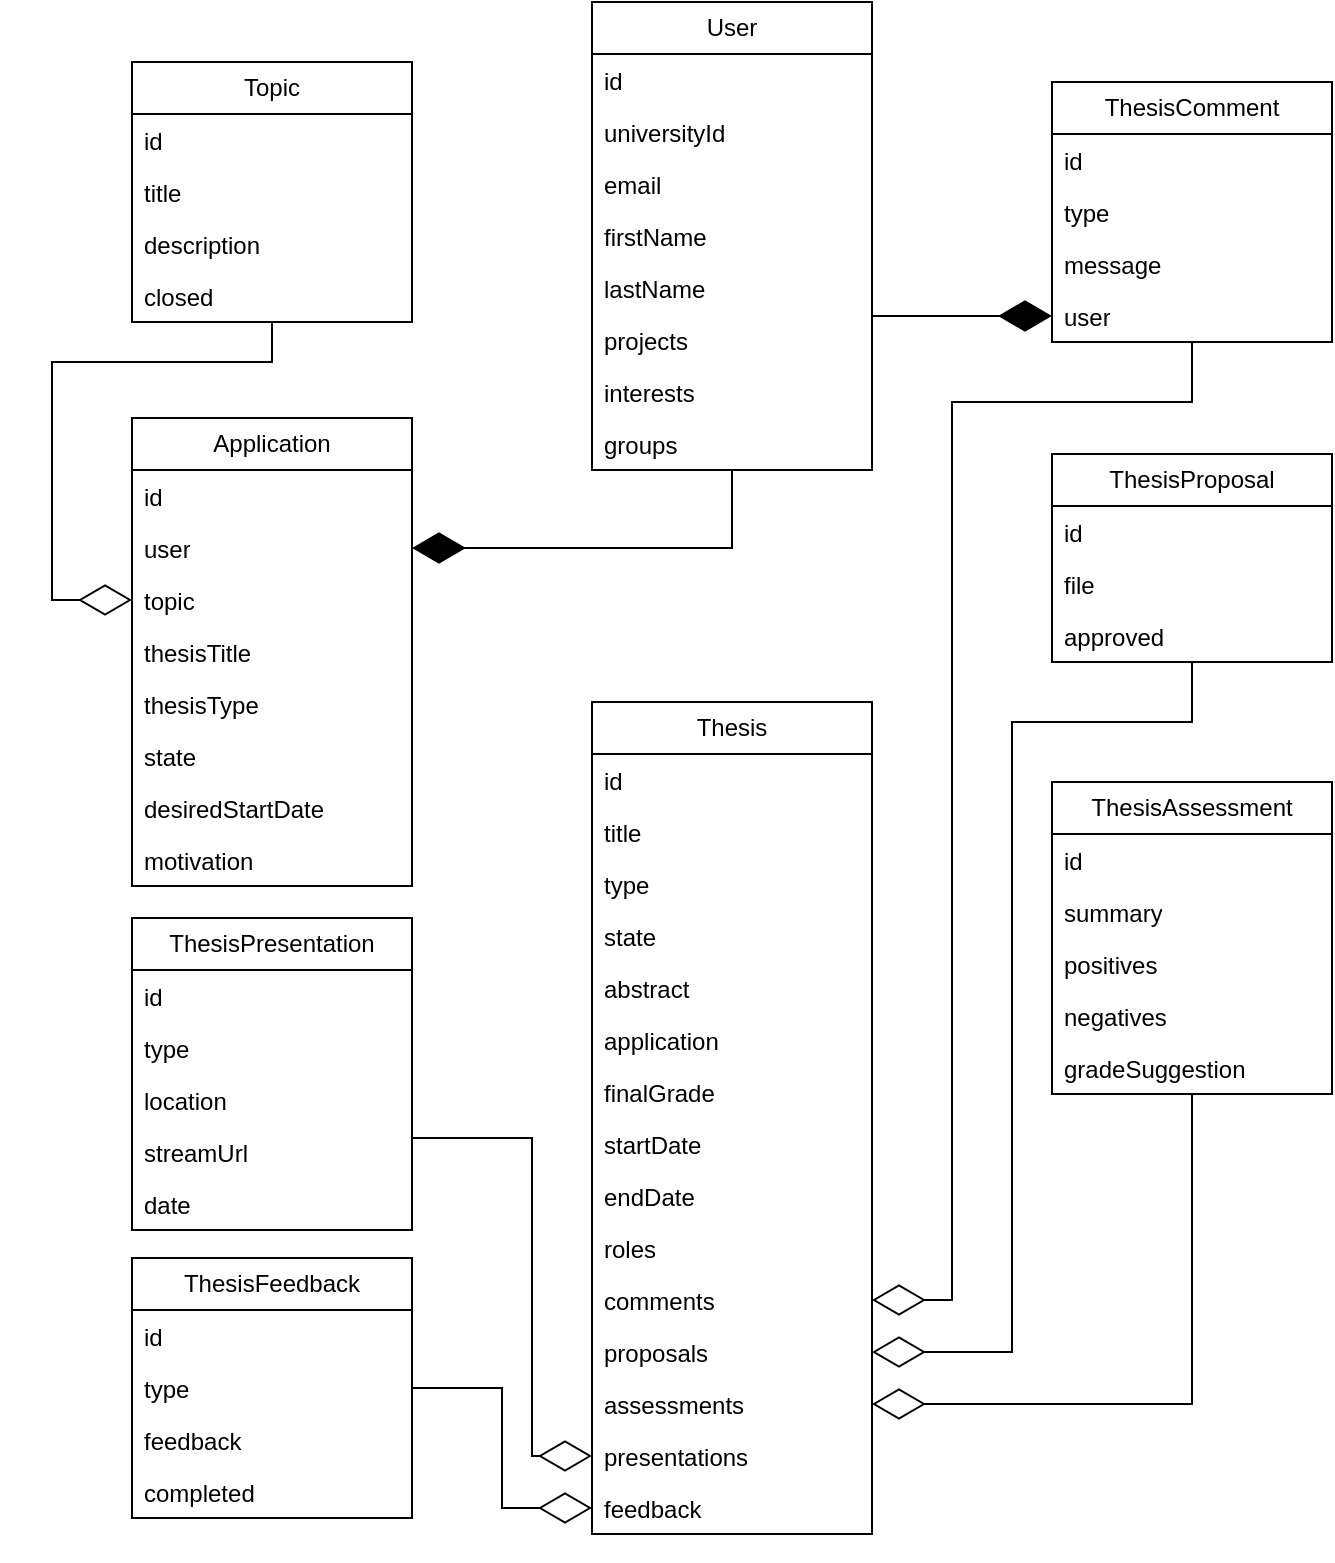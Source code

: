 <mxfile version="24.7.17">
  <diagram name="Page-1" id="Ormo84W_c2IyfqfIDuit">
    <mxGraphModel dx="1521" dy="1871" grid="1" gridSize="10" guides="1" tooltips="1" connect="1" arrows="1" fold="1" page="1" pageScale="1" pageWidth="827" pageHeight="1169" math="0" shadow="0">
      <root>
        <mxCell id="0" />
        <mxCell id="1" parent="0" />
        <mxCell id="oH70vvtLdWhHZ5SHcvYB-1" value="Application" style="swimlane;fontStyle=0;childLayout=stackLayout;horizontal=1;startSize=26;fillColor=none;horizontalStack=0;resizeParent=1;resizeParentMax=0;resizeLast=0;collapsible=1;marginBottom=0;whiteSpace=wrap;html=1;" vertex="1" parent="1">
          <mxGeometry x="130" y="-312" width="140" height="234" as="geometry" />
        </mxCell>
        <mxCell id="oH70vvtLdWhHZ5SHcvYB-2" value="id" style="text;strokeColor=none;fillColor=none;align=left;verticalAlign=top;spacingLeft=4;spacingRight=4;overflow=hidden;rotatable=0;points=[[0,0.5],[1,0.5]];portConstraint=eastwest;whiteSpace=wrap;html=1;" vertex="1" parent="oH70vvtLdWhHZ5SHcvYB-1">
          <mxGeometry y="26" width="140" height="26" as="geometry" />
        </mxCell>
        <mxCell id="oH70vvtLdWhHZ5SHcvYB-3" value="user" style="text;strokeColor=none;fillColor=none;align=left;verticalAlign=top;spacingLeft=4;spacingRight=4;overflow=hidden;rotatable=0;points=[[0,0.5],[1,0.5]];portConstraint=eastwest;whiteSpace=wrap;html=1;" vertex="1" parent="oH70vvtLdWhHZ5SHcvYB-1">
          <mxGeometry y="52" width="140" height="26" as="geometry" />
        </mxCell>
        <mxCell id="oH70vvtLdWhHZ5SHcvYB-4" value="topic" style="text;strokeColor=none;fillColor=none;align=left;verticalAlign=top;spacingLeft=4;spacingRight=4;overflow=hidden;rotatable=0;points=[[0,0.5],[1,0.5]];portConstraint=eastwest;whiteSpace=wrap;html=1;" vertex="1" parent="oH70vvtLdWhHZ5SHcvYB-1">
          <mxGeometry y="78" width="140" height="26" as="geometry" />
        </mxCell>
        <mxCell id="oH70vvtLdWhHZ5SHcvYB-37" value="thesisTitle" style="text;strokeColor=none;fillColor=none;align=left;verticalAlign=top;spacingLeft=4;spacingRight=4;overflow=hidden;rotatable=0;points=[[0,0.5],[1,0.5]];portConstraint=eastwest;whiteSpace=wrap;html=1;" vertex="1" parent="oH70vvtLdWhHZ5SHcvYB-1">
          <mxGeometry y="104" width="140" height="26" as="geometry" />
        </mxCell>
        <mxCell id="oH70vvtLdWhHZ5SHcvYB-39" value="thesisType" style="text;strokeColor=none;fillColor=none;align=left;verticalAlign=top;spacingLeft=4;spacingRight=4;overflow=hidden;rotatable=0;points=[[0,0.5],[1,0.5]];portConstraint=eastwest;whiteSpace=wrap;html=1;" vertex="1" parent="oH70vvtLdWhHZ5SHcvYB-1">
          <mxGeometry y="130" width="140" height="26" as="geometry" />
        </mxCell>
        <mxCell id="oH70vvtLdWhHZ5SHcvYB-38" value="state" style="text;strokeColor=none;fillColor=none;align=left;verticalAlign=top;spacingLeft=4;spacingRight=4;overflow=hidden;rotatable=0;points=[[0,0.5],[1,0.5]];portConstraint=eastwest;whiteSpace=wrap;html=1;" vertex="1" parent="oH70vvtLdWhHZ5SHcvYB-1">
          <mxGeometry y="156" width="140" height="26" as="geometry" />
        </mxCell>
        <mxCell id="oH70vvtLdWhHZ5SHcvYB-40" value="desiredStartDate" style="text;strokeColor=none;fillColor=none;align=left;verticalAlign=top;spacingLeft=4;spacingRight=4;overflow=hidden;rotatable=0;points=[[0,0.5],[1,0.5]];portConstraint=eastwest;whiteSpace=wrap;html=1;" vertex="1" parent="oH70vvtLdWhHZ5SHcvYB-1">
          <mxGeometry y="182" width="140" height="26" as="geometry" />
        </mxCell>
        <mxCell id="oH70vvtLdWhHZ5SHcvYB-44" value="motivation" style="text;strokeColor=none;fillColor=none;align=left;verticalAlign=top;spacingLeft=4;spacingRight=4;overflow=hidden;rotatable=0;points=[[0,0.5],[1,0.5]];portConstraint=eastwest;whiteSpace=wrap;html=1;" vertex="1" parent="oH70vvtLdWhHZ5SHcvYB-1">
          <mxGeometry y="208" width="140" height="26" as="geometry" />
        </mxCell>
        <mxCell id="oH70vvtLdWhHZ5SHcvYB-5" value="Thesis" style="swimlane;fontStyle=0;childLayout=stackLayout;horizontal=1;startSize=26;fillColor=none;horizontalStack=0;resizeParent=1;resizeParentMax=0;resizeLast=0;collapsible=1;marginBottom=0;whiteSpace=wrap;html=1;" vertex="1" parent="1">
          <mxGeometry x="360" y="-170" width="140" height="416" as="geometry" />
        </mxCell>
        <mxCell id="oH70vvtLdWhHZ5SHcvYB-6" value="id" style="text;strokeColor=none;fillColor=none;align=left;verticalAlign=top;spacingLeft=4;spacingRight=4;overflow=hidden;rotatable=0;points=[[0,0.5],[1,0.5]];portConstraint=eastwest;whiteSpace=wrap;html=1;" vertex="1" parent="oH70vvtLdWhHZ5SHcvYB-5">
          <mxGeometry y="26" width="140" height="26" as="geometry" />
        </mxCell>
        <mxCell id="oH70vvtLdWhHZ5SHcvYB-7" value="title" style="text;strokeColor=none;fillColor=none;align=left;verticalAlign=top;spacingLeft=4;spacingRight=4;overflow=hidden;rotatable=0;points=[[0,0.5],[1,0.5]];portConstraint=eastwest;whiteSpace=wrap;html=1;" vertex="1" parent="oH70vvtLdWhHZ5SHcvYB-5">
          <mxGeometry y="52" width="140" height="26" as="geometry" />
        </mxCell>
        <mxCell id="oH70vvtLdWhHZ5SHcvYB-8" value="type" style="text;strokeColor=none;fillColor=none;align=left;verticalAlign=top;spacingLeft=4;spacingRight=4;overflow=hidden;rotatable=0;points=[[0,0.5],[1,0.5]];portConstraint=eastwest;whiteSpace=wrap;html=1;" vertex="1" parent="oH70vvtLdWhHZ5SHcvYB-5">
          <mxGeometry y="78" width="140" height="26" as="geometry" />
        </mxCell>
        <mxCell id="oH70vvtLdWhHZ5SHcvYB-41" value="state" style="text;strokeColor=none;fillColor=none;align=left;verticalAlign=top;spacingLeft=4;spacingRight=4;overflow=hidden;rotatable=0;points=[[0,0.5],[1,0.5]];portConstraint=eastwest;whiteSpace=wrap;html=1;" vertex="1" parent="oH70vvtLdWhHZ5SHcvYB-5">
          <mxGeometry y="104" width="140" height="26" as="geometry" />
        </mxCell>
        <mxCell id="oH70vvtLdWhHZ5SHcvYB-42" value="abstract" style="text;strokeColor=none;fillColor=none;align=left;verticalAlign=top;spacingLeft=4;spacingRight=4;overflow=hidden;rotatable=0;points=[[0,0.5],[1,0.5]];portConstraint=eastwest;whiteSpace=wrap;html=1;" vertex="1" parent="oH70vvtLdWhHZ5SHcvYB-5">
          <mxGeometry y="130" width="140" height="26" as="geometry" />
        </mxCell>
        <mxCell id="oH70vvtLdWhHZ5SHcvYB-43" value="application" style="text;strokeColor=none;fillColor=none;align=left;verticalAlign=top;spacingLeft=4;spacingRight=4;overflow=hidden;rotatable=0;points=[[0,0.5],[1,0.5]];portConstraint=eastwest;whiteSpace=wrap;html=1;" vertex="1" parent="oH70vvtLdWhHZ5SHcvYB-5">
          <mxGeometry y="156" width="140" height="26" as="geometry" />
        </mxCell>
        <mxCell id="oH70vvtLdWhHZ5SHcvYB-45" value="finalGrade" style="text;strokeColor=none;fillColor=none;align=left;verticalAlign=top;spacingLeft=4;spacingRight=4;overflow=hidden;rotatable=0;points=[[0,0.5],[1,0.5]];portConstraint=eastwest;whiteSpace=wrap;html=1;" vertex="1" parent="oH70vvtLdWhHZ5SHcvYB-5">
          <mxGeometry y="182" width="140" height="26" as="geometry" />
        </mxCell>
        <mxCell id="oH70vvtLdWhHZ5SHcvYB-46" value="startDate" style="text;strokeColor=none;fillColor=none;align=left;verticalAlign=top;spacingLeft=4;spacingRight=4;overflow=hidden;rotatable=0;points=[[0,0.5],[1,0.5]];portConstraint=eastwest;whiteSpace=wrap;html=1;" vertex="1" parent="oH70vvtLdWhHZ5SHcvYB-5">
          <mxGeometry y="208" width="140" height="26" as="geometry" />
        </mxCell>
        <mxCell id="oH70vvtLdWhHZ5SHcvYB-47" value="endDate" style="text;strokeColor=none;fillColor=none;align=left;verticalAlign=top;spacingLeft=4;spacingRight=4;overflow=hidden;rotatable=0;points=[[0,0.5],[1,0.5]];portConstraint=eastwest;whiteSpace=wrap;html=1;" vertex="1" parent="oH70vvtLdWhHZ5SHcvYB-5">
          <mxGeometry y="234" width="140" height="26" as="geometry" />
        </mxCell>
        <mxCell id="oH70vvtLdWhHZ5SHcvYB-48" value="roles" style="text;strokeColor=none;fillColor=none;align=left;verticalAlign=top;spacingLeft=4;spacingRight=4;overflow=hidden;rotatable=0;points=[[0,0.5],[1,0.5]];portConstraint=eastwest;whiteSpace=wrap;html=1;" vertex="1" parent="oH70vvtLdWhHZ5SHcvYB-5">
          <mxGeometry y="260" width="140" height="26" as="geometry" />
        </mxCell>
        <mxCell id="oH70vvtLdWhHZ5SHcvYB-68" value="comments" style="text;strokeColor=none;fillColor=none;align=left;verticalAlign=top;spacingLeft=4;spacingRight=4;overflow=hidden;rotatable=0;points=[[0,0.5],[1,0.5]];portConstraint=eastwest;whiteSpace=wrap;html=1;" vertex="1" parent="oH70vvtLdWhHZ5SHcvYB-5">
          <mxGeometry y="286" width="140" height="26" as="geometry" />
        </mxCell>
        <mxCell id="oH70vvtLdWhHZ5SHcvYB-49" value="proposals" style="text;strokeColor=none;fillColor=none;align=left;verticalAlign=top;spacingLeft=4;spacingRight=4;overflow=hidden;rotatable=0;points=[[0,0.5],[1,0.5]];portConstraint=eastwest;whiteSpace=wrap;html=1;" vertex="1" parent="oH70vvtLdWhHZ5SHcvYB-5">
          <mxGeometry y="312" width="140" height="26" as="geometry" />
        </mxCell>
        <mxCell id="oH70vvtLdWhHZ5SHcvYB-50" value="assessments" style="text;strokeColor=none;fillColor=none;align=left;verticalAlign=top;spacingLeft=4;spacingRight=4;overflow=hidden;rotatable=0;points=[[0,0.5],[1,0.5]];portConstraint=eastwest;whiteSpace=wrap;html=1;" vertex="1" parent="oH70vvtLdWhHZ5SHcvYB-5">
          <mxGeometry y="338" width="140" height="26" as="geometry" />
        </mxCell>
        <mxCell id="oH70vvtLdWhHZ5SHcvYB-51" value="presentations" style="text;strokeColor=none;fillColor=none;align=left;verticalAlign=top;spacingLeft=4;spacingRight=4;overflow=hidden;rotatable=0;points=[[0,0.5],[1,0.5]];portConstraint=eastwest;whiteSpace=wrap;html=1;" vertex="1" parent="oH70vvtLdWhHZ5SHcvYB-5">
          <mxGeometry y="364" width="140" height="26" as="geometry" />
        </mxCell>
        <mxCell id="oH70vvtLdWhHZ5SHcvYB-52" value="feedback" style="text;strokeColor=none;fillColor=none;align=left;verticalAlign=top;spacingLeft=4;spacingRight=4;overflow=hidden;rotatable=0;points=[[0,0.5],[1,0.5]];portConstraint=eastwest;whiteSpace=wrap;html=1;" vertex="1" parent="oH70vvtLdWhHZ5SHcvYB-5">
          <mxGeometry y="390" width="140" height="26" as="geometry" />
        </mxCell>
        <mxCell id="oH70vvtLdWhHZ5SHcvYB-9" value="ThesisAssessment" style="swimlane;fontStyle=0;childLayout=stackLayout;horizontal=1;startSize=26;fillColor=none;horizontalStack=0;resizeParent=1;resizeParentMax=0;resizeLast=0;collapsible=1;marginBottom=0;whiteSpace=wrap;html=1;" vertex="1" parent="1">
          <mxGeometry x="590" y="-130" width="140" height="156" as="geometry" />
        </mxCell>
        <mxCell id="oH70vvtLdWhHZ5SHcvYB-10" value="id" style="text;strokeColor=none;fillColor=none;align=left;verticalAlign=top;spacingLeft=4;spacingRight=4;overflow=hidden;rotatable=0;points=[[0,0.5],[1,0.5]];portConstraint=eastwest;whiteSpace=wrap;html=1;" vertex="1" parent="oH70vvtLdWhHZ5SHcvYB-9">
          <mxGeometry y="26" width="140" height="26" as="geometry" />
        </mxCell>
        <mxCell id="oH70vvtLdWhHZ5SHcvYB-11" value="summary" style="text;strokeColor=none;fillColor=none;align=left;verticalAlign=top;spacingLeft=4;spacingRight=4;overflow=hidden;rotatable=0;points=[[0,0.5],[1,0.5]];portConstraint=eastwest;whiteSpace=wrap;html=1;" vertex="1" parent="oH70vvtLdWhHZ5SHcvYB-9">
          <mxGeometry y="52" width="140" height="26" as="geometry" />
        </mxCell>
        <mxCell id="oH70vvtLdWhHZ5SHcvYB-12" value="positives" style="text;strokeColor=none;fillColor=none;align=left;verticalAlign=top;spacingLeft=4;spacingRight=4;overflow=hidden;rotatable=0;points=[[0,0.5],[1,0.5]];portConstraint=eastwest;whiteSpace=wrap;html=1;" vertex="1" parent="oH70vvtLdWhHZ5SHcvYB-9">
          <mxGeometry y="78" width="140" height="26" as="geometry" />
        </mxCell>
        <mxCell id="oH70vvtLdWhHZ5SHcvYB-56" value="negatives" style="text;strokeColor=none;fillColor=none;align=left;verticalAlign=top;spacingLeft=4;spacingRight=4;overflow=hidden;rotatable=0;points=[[0,0.5],[1,0.5]];portConstraint=eastwest;whiteSpace=wrap;html=1;" vertex="1" parent="oH70vvtLdWhHZ5SHcvYB-9">
          <mxGeometry y="104" width="140" height="26" as="geometry" />
        </mxCell>
        <mxCell id="oH70vvtLdWhHZ5SHcvYB-57" value="gradeSuggestion" style="text;strokeColor=none;fillColor=none;align=left;verticalAlign=top;spacingLeft=4;spacingRight=4;overflow=hidden;rotatable=0;points=[[0,0.5],[1,0.5]];portConstraint=eastwest;whiteSpace=wrap;html=1;" vertex="1" parent="oH70vvtLdWhHZ5SHcvYB-9">
          <mxGeometry y="130" width="140" height="26" as="geometry" />
        </mxCell>
        <mxCell id="oH70vvtLdWhHZ5SHcvYB-13" value="ThesisComment" style="swimlane;fontStyle=0;childLayout=stackLayout;horizontal=1;startSize=26;fillColor=none;horizontalStack=0;resizeParent=1;resizeParentMax=0;resizeLast=0;collapsible=1;marginBottom=0;whiteSpace=wrap;html=1;" vertex="1" parent="1">
          <mxGeometry x="590" y="-480" width="140" height="130" as="geometry" />
        </mxCell>
        <mxCell id="oH70vvtLdWhHZ5SHcvYB-14" value="id" style="text;strokeColor=none;fillColor=none;align=left;verticalAlign=top;spacingLeft=4;spacingRight=4;overflow=hidden;rotatable=0;points=[[0,0.5],[1,0.5]];portConstraint=eastwest;whiteSpace=wrap;html=1;" vertex="1" parent="oH70vvtLdWhHZ5SHcvYB-13">
          <mxGeometry y="26" width="140" height="26" as="geometry" />
        </mxCell>
        <mxCell id="oH70vvtLdWhHZ5SHcvYB-15" value="type" style="text;strokeColor=none;fillColor=none;align=left;verticalAlign=top;spacingLeft=4;spacingRight=4;overflow=hidden;rotatable=0;points=[[0,0.5],[1,0.5]];portConstraint=eastwest;whiteSpace=wrap;html=1;" vertex="1" parent="oH70vvtLdWhHZ5SHcvYB-13">
          <mxGeometry y="52" width="140" height="26" as="geometry" />
        </mxCell>
        <mxCell id="oH70vvtLdWhHZ5SHcvYB-16" value="message" style="text;strokeColor=none;fillColor=none;align=left;verticalAlign=top;spacingLeft=4;spacingRight=4;overflow=hidden;rotatable=0;points=[[0,0.5],[1,0.5]];portConstraint=eastwest;whiteSpace=wrap;html=1;" vertex="1" parent="oH70vvtLdWhHZ5SHcvYB-13">
          <mxGeometry y="78" width="140" height="26" as="geometry" />
        </mxCell>
        <mxCell id="oH70vvtLdWhHZ5SHcvYB-55" value="user" style="text;strokeColor=none;fillColor=none;align=left;verticalAlign=top;spacingLeft=4;spacingRight=4;overflow=hidden;rotatable=0;points=[[0,0.5],[1,0.5]];portConstraint=eastwest;whiteSpace=wrap;html=1;" vertex="1" parent="oH70vvtLdWhHZ5SHcvYB-13">
          <mxGeometry y="104" width="140" height="26" as="geometry" />
        </mxCell>
        <mxCell id="oH70vvtLdWhHZ5SHcvYB-17" value="ThesisFeedback" style="swimlane;fontStyle=0;childLayout=stackLayout;horizontal=1;startSize=26;fillColor=none;horizontalStack=0;resizeParent=1;resizeParentMax=0;resizeLast=0;collapsible=1;marginBottom=0;whiteSpace=wrap;html=1;" vertex="1" parent="1">
          <mxGeometry x="130" y="108" width="140" height="130" as="geometry" />
        </mxCell>
        <mxCell id="oH70vvtLdWhHZ5SHcvYB-18" value="id" style="text;strokeColor=none;fillColor=none;align=left;verticalAlign=top;spacingLeft=4;spacingRight=4;overflow=hidden;rotatable=0;points=[[0,0.5],[1,0.5]];portConstraint=eastwest;whiteSpace=wrap;html=1;" vertex="1" parent="oH70vvtLdWhHZ5SHcvYB-17">
          <mxGeometry y="26" width="140" height="26" as="geometry" />
        </mxCell>
        <mxCell id="oH70vvtLdWhHZ5SHcvYB-19" value="type" style="text;strokeColor=none;fillColor=none;align=left;verticalAlign=top;spacingLeft=4;spacingRight=4;overflow=hidden;rotatable=0;points=[[0,0.5],[1,0.5]];portConstraint=eastwest;whiteSpace=wrap;html=1;" vertex="1" parent="oH70vvtLdWhHZ5SHcvYB-17">
          <mxGeometry y="52" width="140" height="26" as="geometry" />
        </mxCell>
        <mxCell id="oH70vvtLdWhHZ5SHcvYB-20" value="feedback" style="text;strokeColor=none;fillColor=none;align=left;verticalAlign=top;spacingLeft=4;spacingRight=4;overflow=hidden;rotatable=0;points=[[0,0.5],[1,0.5]];portConstraint=eastwest;whiteSpace=wrap;html=1;" vertex="1" parent="oH70vvtLdWhHZ5SHcvYB-17">
          <mxGeometry y="78" width="140" height="26" as="geometry" />
        </mxCell>
        <mxCell id="oH70vvtLdWhHZ5SHcvYB-54" value="completed" style="text;strokeColor=none;fillColor=none;align=left;verticalAlign=top;spacingLeft=4;spacingRight=4;overflow=hidden;rotatable=0;points=[[0,0.5],[1,0.5]];portConstraint=eastwest;whiteSpace=wrap;html=1;" vertex="1" parent="oH70vvtLdWhHZ5SHcvYB-17">
          <mxGeometry y="104" width="140" height="26" as="geometry" />
        </mxCell>
        <mxCell id="oH70vvtLdWhHZ5SHcvYB-21" value="User" style="swimlane;fontStyle=0;childLayout=stackLayout;horizontal=1;startSize=26;fillColor=none;horizontalStack=0;resizeParent=1;resizeParentMax=0;resizeLast=0;collapsible=1;marginBottom=0;whiteSpace=wrap;html=1;" vertex="1" parent="1">
          <mxGeometry x="360" y="-520" width="140" height="234" as="geometry" />
        </mxCell>
        <mxCell id="oH70vvtLdWhHZ5SHcvYB-22" value="id" style="text;strokeColor=none;fillColor=none;align=left;verticalAlign=top;spacingLeft=4;spacingRight=4;overflow=hidden;rotatable=0;points=[[0,0.5],[1,0.5]];portConstraint=eastwest;whiteSpace=wrap;html=1;" vertex="1" parent="oH70vvtLdWhHZ5SHcvYB-21">
          <mxGeometry y="26" width="140" height="26" as="geometry" />
        </mxCell>
        <mxCell id="oH70vvtLdWhHZ5SHcvYB-23" value="universityId" style="text;strokeColor=none;fillColor=none;align=left;verticalAlign=top;spacingLeft=4;spacingRight=4;overflow=hidden;rotatable=0;points=[[0,0.5],[1,0.5]];portConstraint=eastwest;whiteSpace=wrap;html=1;" vertex="1" parent="oH70vvtLdWhHZ5SHcvYB-21">
          <mxGeometry y="52" width="140" height="26" as="geometry" />
        </mxCell>
        <mxCell id="oH70vvtLdWhHZ5SHcvYB-66" value="email" style="text;strokeColor=none;fillColor=none;align=left;verticalAlign=top;spacingLeft=4;spacingRight=4;overflow=hidden;rotatable=0;points=[[0,0.5],[1,0.5]];portConstraint=eastwest;whiteSpace=wrap;html=1;" vertex="1" parent="oH70vvtLdWhHZ5SHcvYB-21">
          <mxGeometry y="78" width="140" height="26" as="geometry" />
        </mxCell>
        <mxCell id="oH70vvtLdWhHZ5SHcvYB-64" value="firstName" style="text;strokeColor=none;fillColor=none;align=left;verticalAlign=top;spacingLeft=4;spacingRight=4;overflow=hidden;rotatable=0;points=[[0,0.5],[1,0.5]];portConstraint=eastwest;whiteSpace=wrap;html=1;" vertex="1" parent="oH70vvtLdWhHZ5SHcvYB-21">
          <mxGeometry y="104" width="140" height="26" as="geometry" />
        </mxCell>
        <mxCell id="oH70vvtLdWhHZ5SHcvYB-65" value="lastName" style="text;strokeColor=none;fillColor=none;align=left;verticalAlign=top;spacingLeft=4;spacingRight=4;overflow=hidden;rotatable=0;points=[[0,0.5],[1,0.5]];portConstraint=eastwest;whiteSpace=wrap;html=1;" vertex="1" parent="oH70vvtLdWhHZ5SHcvYB-21">
          <mxGeometry y="130" width="140" height="26" as="geometry" />
        </mxCell>
        <mxCell id="oH70vvtLdWhHZ5SHcvYB-67" value="projects" style="text;strokeColor=none;fillColor=none;align=left;verticalAlign=top;spacingLeft=4;spacingRight=4;overflow=hidden;rotatable=0;points=[[0,0.5],[1,0.5]];portConstraint=eastwest;whiteSpace=wrap;html=1;" vertex="1" parent="oH70vvtLdWhHZ5SHcvYB-21">
          <mxGeometry y="156" width="140" height="26" as="geometry" />
        </mxCell>
        <mxCell id="oH70vvtLdWhHZ5SHcvYB-63" value="interests" style="text;strokeColor=none;fillColor=none;align=left;verticalAlign=top;spacingLeft=4;spacingRight=4;overflow=hidden;rotatable=0;points=[[0,0.5],[1,0.5]];portConstraint=eastwest;whiteSpace=wrap;html=1;" vertex="1" parent="oH70vvtLdWhHZ5SHcvYB-21">
          <mxGeometry y="182" width="140" height="26" as="geometry" />
        </mxCell>
        <mxCell id="oH70vvtLdWhHZ5SHcvYB-62" value="groups" style="text;strokeColor=none;fillColor=none;align=left;verticalAlign=top;spacingLeft=4;spacingRight=4;overflow=hidden;rotatable=0;points=[[0,0.5],[1,0.5]];portConstraint=eastwest;whiteSpace=wrap;html=1;" vertex="1" parent="oH70vvtLdWhHZ5SHcvYB-21">
          <mxGeometry y="208" width="140" height="26" as="geometry" />
        </mxCell>
        <mxCell id="oH70vvtLdWhHZ5SHcvYB-25" value="ThesisPresentation" style="swimlane;fontStyle=0;childLayout=stackLayout;horizontal=1;startSize=26;fillColor=none;horizontalStack=0;resizeParent=1;resizeParentMax=0;resizeLast=0;collapsible=1;marginBottom=0;whiteSpace=wrap;html=1;" vertex="1" parent="1">
          <mxGeometry x="130" y="-62" width="140" height="156" as="geometry" />
        </mxCell>
        <mxCell id="oH70vvtLdWhHZ5SHcvYB-26" value="id" style="text;strokeColor=none;fillColor=none;align=left;verticalAlign=top;spacingLeft=4;spacingRight=4;overflow=hidden;rotatable=0;points=[[0,0.5],[1,0.5]];portConstraint=eastwest;whiteSpace=wrap;html=1;" vertex="1" parent="oH70vvtLdWhHZ5SHcvYB-25">
          <mxGeometry y="26" width="140" height="26" as="geometry" />
        </mxCell>
        <mxCell id="oH70vvtLdWhHZ5SHcvYB-27" value="type" style="text;strokeColor=none;fillColor=none;align=left;verticalAlign=top;spacingLeft=4;spacingRight=4;overflow=hidden;rotatable=0;points=[[0,0.5],[1,0.5]];portConstraint=eastwest;whiteSpace=wrap;html=1;" vertex="1" parent="oH70vvtLdWhHZ5SHcvYB-25">
          <mxGeometry y="52" width="140" height="26" as="geometry" />
        </mxCell>
        <mxCell id="oH70vvtLdWhHZ5SHcvYB-58" value="location" style="text;strokeColor=none;fillColor=none;align=left;verticalAlign=top;spacingLeft=4;spacingRight=4;overflow=hidden;rotatable=0;points=[[0,0.5],[1,0.5]];portConstraint=eastwest;whiteSpace=wrap;html=1;" vertex="1" parent="oH70vvtLdWhHZ5SHcvYB-25">
          <mxGeometry y="78" width="140" height="26" as="geometry" />
        </mxCell>
        <mxCell id="oH70vvtLdWhHZ5SHcvYB-59" value="streamUrl" style="text;strokeColor=none;fillColor=none;align=left;verticalAlign=top;spacingLeft=4;spacingRight=4;overflow=hidden;rotatable=0;points=[[0,0.5],[1,0.5]];portConstraint=eastwest;whiteSpace=wrap;html=1;" vertex="1" parent="oH70vvtLdWhHZ5SHcvYB-25">
          <mxGeometry y="104" width="140" height="26" as="geometry" />
        </mxCell>
        <mxCell id="oH70vvtLdWhHZ5SHcvYB-60" value="date" style="text;strokeColor=none;fillColor=none;align=left;verticalAlign=top;spacingLeft=4;spacingRight=4;overflow=hidden;rotatable=0;points=[[0,0.5],[1,0.5]];portConstraint=eastwest;whiteSpace=wrap;html=1;" vertex="1" parent="oH70vvtLdWhHZ5SHcvYB-25">
          <mxGeometry y="130" width="140" height="26" as="geometry" />
        </mxCell>
        <mxCell id="oH70vvtLdWhHZ5SHcvYB-29" value="ThesisProposal" style="swimlane;fontStyle=0;childLayout=stackLayout;horizontal=1;startSize=26;fillColor=none;horizontalStack=0;resizeParent=1;resizeParentMax=0;resizeLast=0;collapsible=1;marginBottom=0;whiteSpace=wrap;html=1;" vertex="1" parent="1">
          <mxGeometry x="590" y="-294" width="140" height="104" as="geometry" />
        </mxCell>
        <mxCell id="oH70vvtLdWhHZ5SHcvYB-30" value="id" style="text;strokeColor=none;fillColor=none;align=left;verticalAlign=top;spacingLeft=4;spacingRight=4;overflow=hidden;rotatable=0;points=[[0,0.5],[1,0.5]];portConstraint=eastwest;whiteSpace=wrap;html=1;" vertex="1" parent="oH70vvtLdWhHZ5SHcvYB-29">
          <mxGeometry y="26" width="140" height="26" as="geometry" />
        </mxCell>
        <mxCell id="oH70vvtLdWhHZ5SHcvYB-31" value="file" style="text;strokeColor=none;fillColor=none;align=left;verticalAlign=top;spacingLeft=4;spacingRight=4;overflow=hidden;rotatable=0;points=[[0,0.5],[1,0.5]];portConstraint=eastwest;whiteSpace=wrap;html=1;" vertex="1" parent="oH70vvtLdWhHZ5SHcvYB-29">
          <mxGeometry y="52" width="140" height="26" as="geometry" />
        </mxCell>
        <mxCell id="oH70vvtLdWhHZ5SHcvYB-32" value="approved" style="text;strokeColor=none;fillColor=none;align=left;verticalAlign=top;spacingLeft=4;spacingRight=4;overflow=hidden;rotatable=0;points=[[0,0.5],[1,0.5]];portConstraint=eastwest;whiteSpace=wrap;html=1;" vertex="1" parent="oH70vvtLdWhHZ5SHcvYB-29">
          <mxGeometry y="78" width="140" height="26" as="geometry" />
        </mxCell>
        <mxCell id="oH70vvtLdWhHZ5SHcvYB-33" value="Topic" style="swimlane;fontStyle=0;childLayout=stackLayout;horizontal=1;startSize=26;fillColor=none;horizontalStack=0;resizeParent=1;resizeParentMax=0;resizeLast=0;collapsible=1;marginBottom=0;whiteSpace=wrap;html=1;" vertex="1" parent="1">
          <mxGeometry x="130" y="-490" width="140" height="130" as="geometry" />
        </mxCell>
        <mxCell id="oH70vvtLdWhHZ5SHcvYB-34" value="id" style="text;strokeColor=none;fillColor=none;align=left;verticalAlign=top;spacingLeft=4;spacingRight=4;overflow=hidden;rotatable=0;points=[[0,0.5],[1,0.5]];portConstraint=eastwest;whiteSpace=wrap;html=1;" vertex="1" parent="oH70vvtLdWhHZ5SHcvYB-33">
          <mxGeometry y="26" width="140" height="26" as="geometry" />
        </mxCell>
        <mxCell id="oH70vvtLdWhHZ5SHcvYB-35" value="title" style="text;strokeColor=none;fillColor=none;align=left;verticalAlign=top;spacingLeft=4;spacingRight=4;overflow=hidden;rotatable=0;points=[[0,0.5],[1,0.5]];portConstraint=eastwest;whiteSpace=wrap;html=1;" vertex="1" parent="oH70vvtLdWhHZ5SHcvYB-33">
          <mxGeometry y="52" width="140" height="26" as="geometry" />
        </mxCell>
        <mxCell id="oH70vvtLdWhHZ5SHcvYB-36" value="description" style="text;strokeColor=none;fillColor=none;align=left;verticalAlign=top;spacingLeft=4;spacingRight=4;overflow=hidden;rotatable=0;points=[[0,0.5],[1,0.5]];portConstraint=eastwest;whiteSpace=wrap;html=1;" vertex="1" parent="oH70vvtLdWhHZ5SHcvYB-33">
          <mxGeometry y="78" width="140" height="26" as="geometry" />
        </mxCell>
        <mxCell id="oH70vvtLdWhHZ5SHcvYB-53" value="closed" style="text;strokeColor=none;fillColor=none;align=left;verticalAlign=top;spacingLeft=4;spacingRight=4;overflow=hidden;rotatable=0;points=[[0,0.5],[1,0.5]];portConstraint=eastwest;whiteSpace=wrap;html=1;" vertex="1" parent="oH70vvtLdWhHZ5SHcvYB-33">
          <mxGeometry y="104" width="140" height="26" as="geometry" />
        </mxCell>
        <mxCell id="oH70vvtLdWhHZ5SHcvYB-69" value="" style="endArrow=diamondThin;endFill=1;endSize=24;html=1;rounded=0;entryX=0;entryY=0.5;entryDx=0;entryDy=0;edgeStyle=orthogonalEdgeStyle;" edge="1" parent="1" source="oH70vvtLdWhHZ5SHcvYB-21" target="oH70vvtLdWhHZ5SHcvYB-55">
          <mxGeometry width="160" relative="1" as="geometry">
            <mxPoint x="550" y="-530" as="sourcePoint" />
            <mxPoint x="620" y="-240" as="targetPoint" />
            <Array as="points">
              <mxPoint x="520" y="-363" />
              <mxPoint x="520" y="-363" />
            </Array>
          </mxGeometry>
        </mxCell>
        <mxCell id="oH70vvtLdWhHZ5SHcvYB-70" value="" style="endArrow=diamondThin;endFill=1;endSize=24;html=1;rounded=0;entryX=1;entryY=0.5;entryDx=0;entryDy=0;edgeStyle=orthogonalEdgeStyle;" edge="1" parent="1" source="oH70vvtLdWhHZ5SHcvYB-21" target="oH70vvtLdWhHZ5SHcvYB-3">
          <mxGeometry width="160" relative="1" as="geometry">
            <mxPoint x="490" y="-230" as="sourcePoint" />
            <mxPoint x="330" y="-230" as="targetPoint" />
          </mxGeometry>
        </mxCell>
        <mxCell id="oH70vvtLdWhHZ5SHcvYB-71" value="" style="endArrow=diamondThin;endFill=0;endSize=24;html=1;rounded=0;entryX=0;entryY=0.5;entryDx=0;entryDy=0;edgeStyle=orthogonalEdgeStyle;" edge="1" parent="1" source="oH70vvtLdWhHZ5SHcvYB-33" target="oH70vvtLdWhHZ5SHcvYB-4">
          <mxGeometry width="160" relative="1" as="geometry">
            <mxPoint x="-60" y="-180" as="sourcePoint" />
            <mxPoint x="100" y="-180" as="targetPoint" />
            <Array as="points">
              <mxPoint x="200" y="-340" />
              <mxPoint x="90" y="-340" />
              <mxPoint x="90" y="-221" />
            </Array>
          </mxGeometry>
        </mxCell>
        <mxCell id="oH70vvtLdWhHZ5SHcvYB-72" value="" style="endArrow=diamondThin;endFill=0;endSize=24;html=1;rounded=0;entryX=1;entryY=0.5;entryDx=0;entryDy=0;edgeStyle=orthogonalEdgeStyle;" edge="1" parent="1" source="oH70vvtLdWhHZ5SHcvYB-13" target="oH70vvtLdWhHZ5SHcvYB-68">
          <mxGeometry width="160" relative="1" as="geometry">
            <mxPoint x="400" y="-220" as="sourcePoint" />
            <mxPoint x="560" y="-220" as="targetPoint" />
            <Array as="points">
              <mxPoint x="660" y="-320" />
              <mxPoint x="540" y="-320" />
              <mxPoint x="540" y="129" />
            </Array>
          </mxGeometry>
        </mxCell>
        <mxCell id="oH70vvtLdWhHZ5SHcvYB-73" value="" style="endArrow=diamondThin;endFill=0;endSize=24;html=1;rounded=0;entryX=1;entryY=0.5;entryDx=0;entryDy=0;edgeStyle=orthogonalEdgeStyle;" edge="1" parent="1" source="oH70vvtLdWhHZ5SHcvYB-29" target="oH70vvtLdWhHZ5SHcvYB-49">
          <mxGeometry width="160" relative="1" as="geometry">
            <mxPoint x="760" y="60" as="sourcePoint" />
            <mxPoint x="920" y="60" as="targetPoint" />
            <Array as="points">
              <mxPoint x="660" y="-160" />
              <mxPoint x="570" y="-160" />
              <mxPoint x="570" y="155" />
            </Array>
          </mxGeometry>
        </mxCell>
        <mxCell id="oH70vvtLdWhHZ5SHcvYB-74" value="" style="endArrow=diamondThin;endFill=0;endSize=24;html=1;rounded=0;entryX=1;entryY=0.5;entryDx=0;entryDy=0;edgeStyle=orthogonalEdgeStyle;" edge="1" parent="1" source="oH70vvtLdWhHZ5SHcvYB-9" target="oH70vvtLdWhHZ5SHcvYB-50">
          <mxGeometry width="160" relative="1" as="geometry">
            <mxPoint x="750" y="180" as="sourcePoint" />
            <mxPoint x="910" y="180" as="targetPoint" />
          </mxGeometry>
        </mxCell>
        <mxCell id="oH70vvtLdWhHZ5SHcvYB-75" value="" style="endArrow=diamondThin;endFill=0;endSize=24;html=1;rounded=0;entryX=0;entryY=0.5;entryDx=0;entryDy=0;edgeStyle=orthogonalEdgeStyle;" edge="1" parent="1" source="oH70vvtLdWhHZ5SHcvYB-25" target="oH70vvtLdWhHZ5SHcvYB-51">
          <mxGeometry width="160" relative="1" as="geometry">
            <mxPoint x="80" y="260" as="sourcePoint" />
            <mxPoint x="240" y="260" as="targetPoint" />
            <Array as="points">
              <mxPoint x="330" y="48" />
              <mxPoint x="330" y="207" />
            </Array>
          </mxGeometry>
        </mxCell>
        <mxCell id="oH70vvtLdWhHZ5SHcvYB-76" value="" style="endArrow=diamondThin;endFill=0;endSize=24;html=1;rounded=0;entryX=0;entryY=0.5;entryDx=0;entryDy=0;edgeStyle=orthogonalEdgeStyle;" edge="1" parent="1" source="oH70vvtLdWhHZ5SHcvYB-17" target="oH70vvtLdWhHZ5SHcvYB-52">
          <mxGeometry width="160" relative="1" as="geometry">
            <mxPoint x="130" y="240" as="sourcePoint" />
            <mxPoint x="290" y="240" as="targetPoint" />
          </mxGeometry>
        </mxCell>
      </root>
    </mxGraphModel>
  </diagram>
</mxfile>

